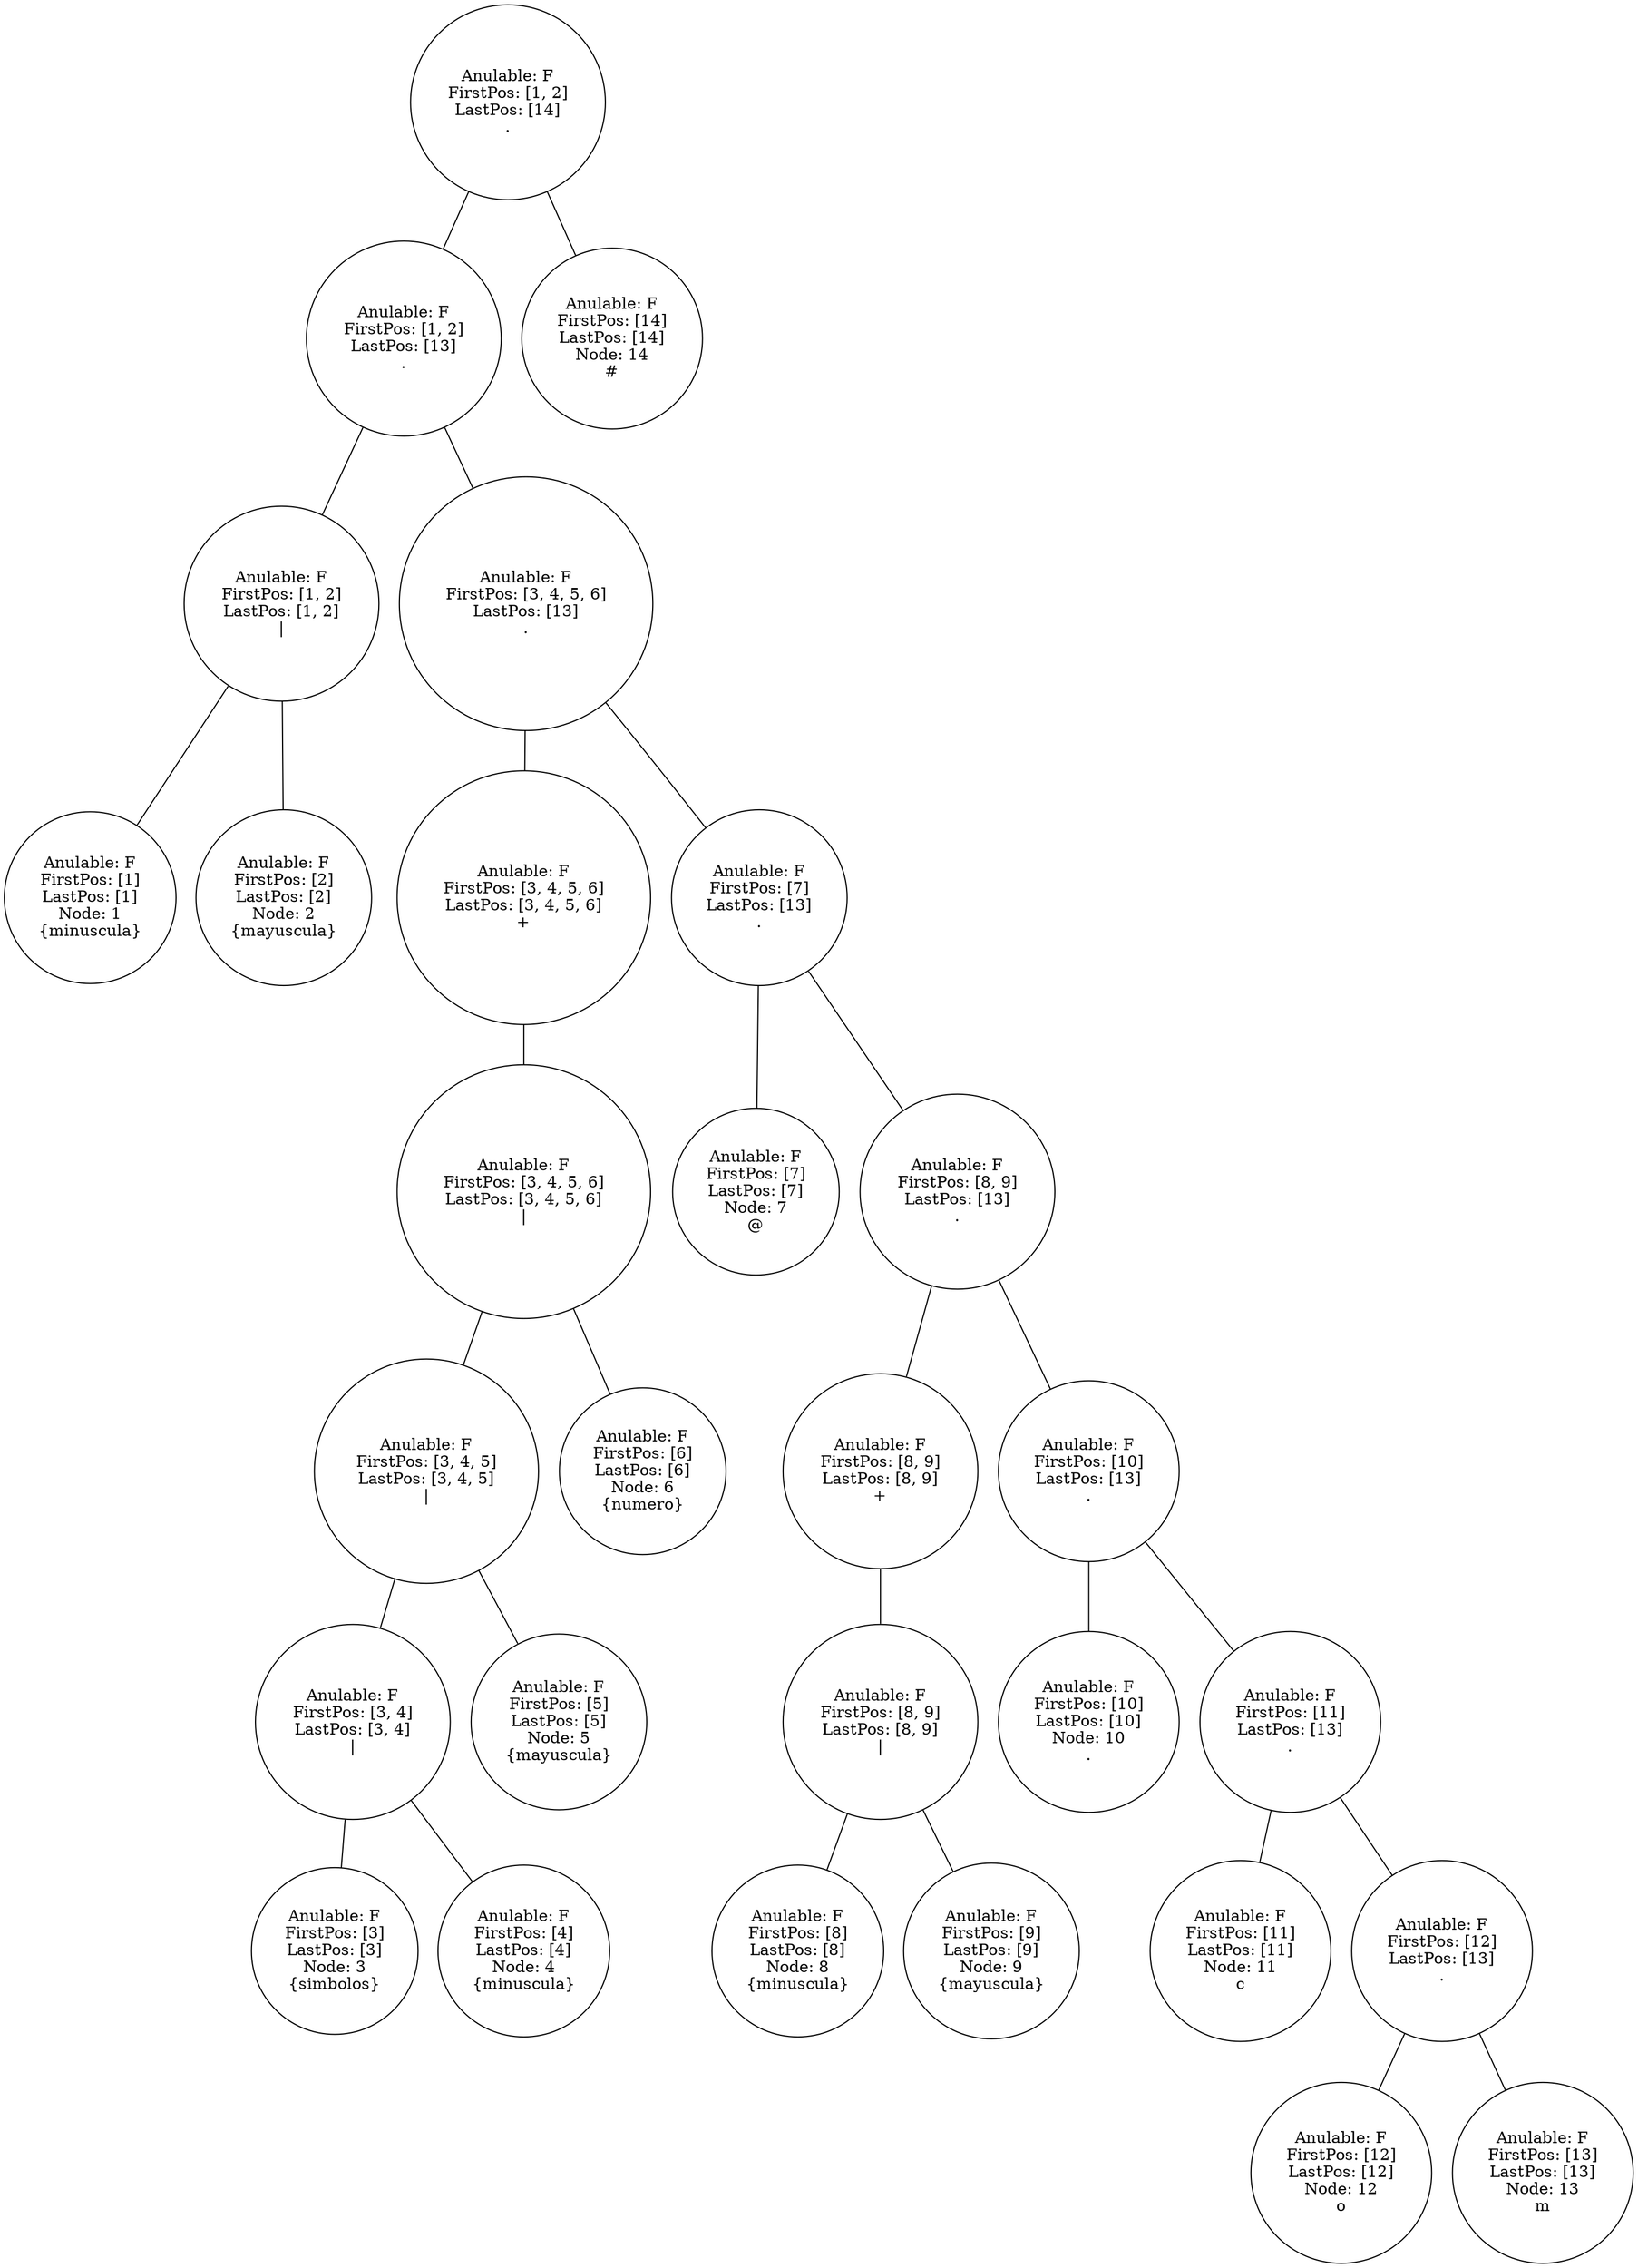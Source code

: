 graph G {AND_14 [label="Anulable: F
FirstPos: [1, 2]
LastPos: [14]
.", shape="circle", width=1, height=1];
AND_13 [label="Anulable: F
FirstPos: [1, 2]
LastPos: [13]
.", shape="circle", width=1, height=1];
OR_0 [label="Anulable: F
FirstPos: [1, 2]
LastPos: [1, 2]
|", shape="circle", width=1, height=1];
I_1 [label="Anulable: F
FirstPos: [1]
LastPos: [1]
Node: 1
{minuscula}", shape="circle", width=1, height=1];
I_2 [label="Anulable: F
FirstPos: [2]
LastPos: [2]
Node: 2
{mayuscula}", shape="circle", width=1, height=1];
AND_12 [label="Anulable: F
FirstPos: [3, 4, 5, 6]
LastPos: [13]
.", shape="circle", width=1, height=1];
PLUS_4 [label="Anulable: F
FirstPos: [3, 4, 5, 6]
LastPos: [3, 4, 5, 6]
+", shape="circle", width=1, height=1];
OR_3 [label="Anulable: F
FirstPos: [3, 4, 5, 6]
LastPos: [3, 4, 5, 6]
|", shape="circle", width=1, height=1];
OR_2 [label="Anulable: F
FirstPos: [3, 4, 5]
LastPos: [3, 4, 5]
|", shape="circle", width=1, height=1];
OR_1 [label="Anulable: F
FirstPos: [3, 4]
LastPos: [3, 4]
|", shape="circle", width=1, height=1];
I_3 [label="Anulable: F
FirstPos: [3]
LastPos: [3]
Node: 3
{simbolos}", shape="circle", width=1, height=1];
I_4 [label="Anulable: F
FirstPos: [4]
LastPos: [4]
Node: 4
{minuscula}", shape="circle", width=1, height=1];
I_5 [label="Anulable: F
FirstPos: [5]
LastPos: [5]
Node: 5
{mayuscula}", shape="circle", width=1, height=1];
I_6 [label="Anulable: F
FirstPos: [6]
LastPos: [6]
Node: 6
{numero}", shape="circle", width=1, height=1];
AND_11 [label="Anulable: F
FirstPos: [7]
LastPos: [13]
.", shape="circle", width=1, height=1];
I_7 [label="Anulable: F
FirstPos: [7]
LastPos: [7]
Node: 7
@", shape="circle", width=1, height=1];
AND_10 [label="Anulable: F
FirstPos: [8, 9]
LastPos: [13]
.", shape="circle", width=1, height=1];
PLUS_6 [label="Anulable: F
FirstPos: [8, 9]
LastPos: [8, 9]
+", shape="circle", width=1, height=1];
OR_5 [label="Anulable: F
FirstPos: [8, 9]
LastPos: [8, 9]
|", shape="circle", width=1, height=1];
I_8 [label="Anulable: F
FirstPos: [8]
LastPos: [8]
Node: 8
{minuscula}", shape="circle", width=1, height=1];
I_9 [label="Anulable: F
FirstPos: [9]
LastPos: [9]
Node: 9
{mayuscula}", shape="circle", width=1, height=1];
AND_9 [label="Anulable: F
FirstPos: [10]
LastPos: [13]
.", shape="circle", width=1, height=1];
I_10 [label="Anulable: F
FirstPos: [10]
LastPos: [10]
Node: 10
.", shape="circle", width=1, height=1];
AND_8 [label="Anulable: F
FirstPos: [11]
LastPos: [13]
.", shape="circle", width=1, height=1];
I_11 [label="Anulable: F
FirstPos: [11]
LastPos: [11]
Node: 11
c", shape="circle", width=1, height=1];
AND_7 [label="Anulable: F
FirstPos: [12]
LastPos: [13]
.", shape="circle", width=1, height=1];
I_12 [label="Anulable: F
FirstPos: [12]
LastPos: [12]
Node: 12
o", shape="circle", width=1, height=1];
I_13 [label="Anulable: F
FirstPos: [13]
LastPos: [13]
Node: 13
m", shape="circle", width=1, height=1];
I_ACEPTANCE_14 [label="Anulable: F
FirstPos: [14]
LastPos: [14]
Node: 14
#", shape="circle", width=1, height=1];
AND_14 -- AND_13;
AND_13 -- OR_0;
OR_0 -- I_1;
OR_0 -- I_2;
AND_13 -- AND_12;
AND_12 -- PLUS_4;
PLUS_4 -- OR_3;
OR_3 -- OR_2;
OR_2 -- OR_1;
OR_1 -- I_3;
OR_1 -- I_4;
OR_2 -- I_5;
OR_3 -- I_6;
AND_12 -- AND_11;
AND_11 -- I_7;
AND_11 -- AND_10;
AND_10 -- PLUS_6;
PLUS_6 -- OR_5;
OR_5 -- I_8;
OR_5 -- I_9;
AND_10 -- AND_9;
AND_9 -- I_10;
AND_9 -- AND_8;
AND_8 -- I_11;
AND_8 -- AND_7;
AND_7 -- I_12;
AND_7 -- I_13;
AND_14 -- I_ACEPTANCE_14;
}